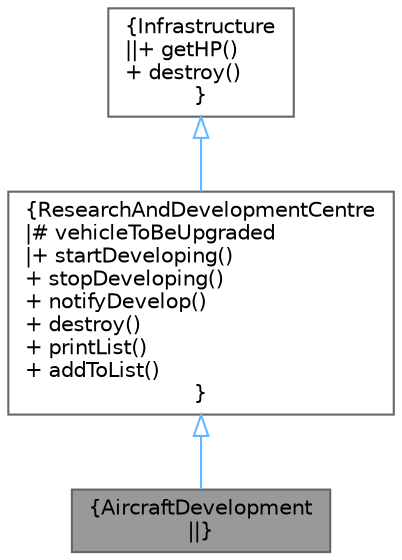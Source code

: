 digraph "AircraftDevelopment"
{
 // LATEX_PDF_SIZE
  bgcolor="transparent";
  edge [fontname=Helvetica,fontsize=10,labelfontname=Helvetica,labelfontsize=10];
  node [fontname=Helvetica,fontsize=10,shape=box,height=0.2,width=0.4];
  Node1 [label="{AircraftDevelopment\n||}",height=0.2,width=0.4,color="gray40", fillcolor="grey60", style="filled", fontcolor="black",tooltip=" "];
  Node2 -> Node1 [dir="back",color="steelblue1",style="solid",arrowtail="onormal"];
  Node2 [label="{ResearchAndDevelopmentCentre\n|# vehicleToBeUpgraded\l|+ startDeveloping()\l+ stopDeveloping()\l+ notifyDevelop()\l+ destroy()\l+ printList()\l+ addToList()\l}",height=0.2,width=0.4,color="gray40", fillcolor="white", style="filled",URL="$class_research_and_development_centre.html",tooltip=" "];
  Node3 -> Node2 [dir="back",color="steelblue1",style="solid",arrowtail="onormal"];
  Node3 [label="{Infrastructure\n||+ getHP()\l+ destroy()\l}",height=0.2,width=0.4,color="gray40", fillcolor="white", style="filled",URL="$class_infrastructure.html",tooltip=" "];
}
